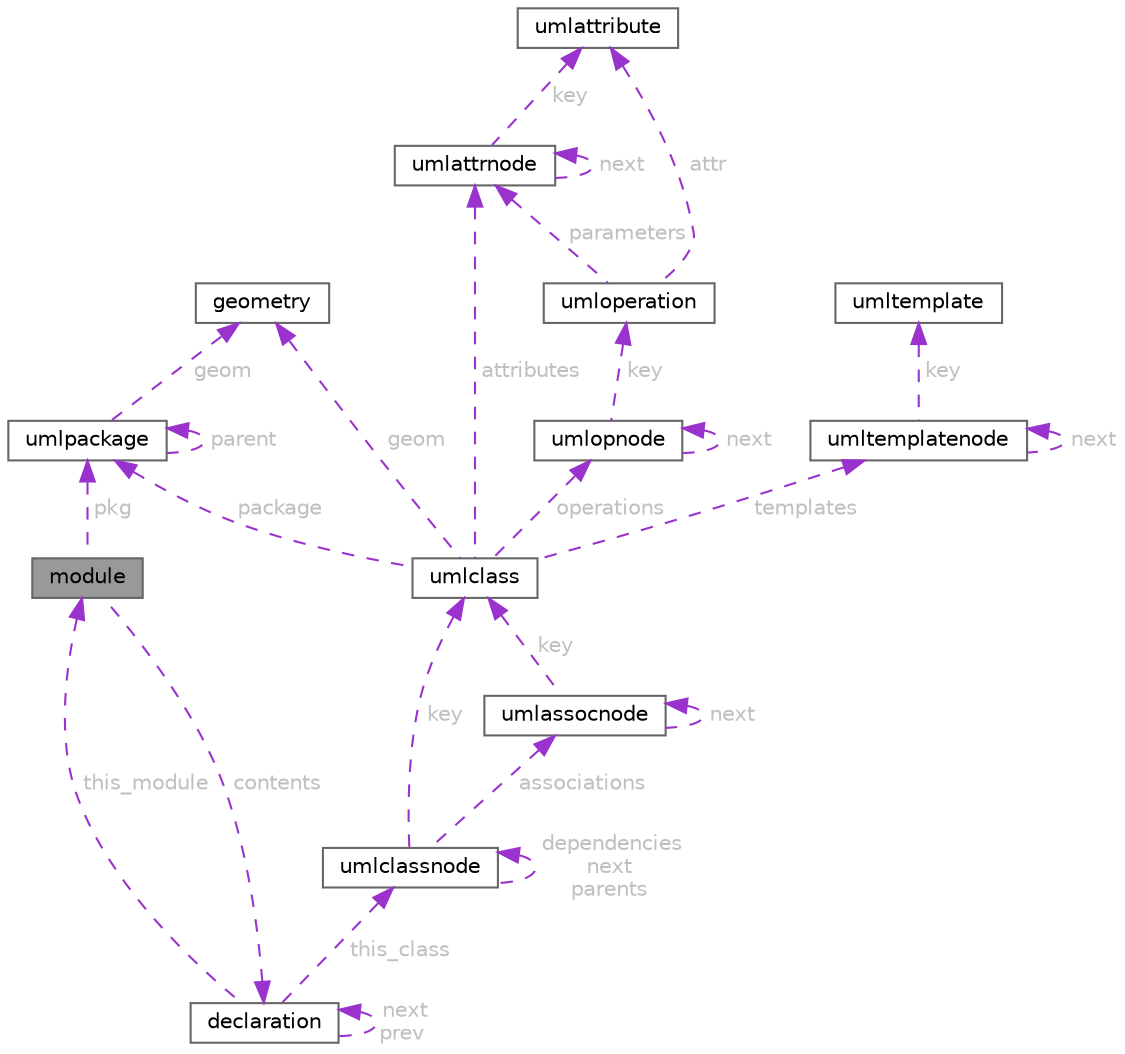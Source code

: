 digraph "module"
{
 // LATEX_PDF_SIZE
  bgcolor="transparent";
  edge [fontname=Helvetica,fontsize=10,labelfontname=Helvetica,labelfontsize=10];
  node [fontname=Helvetica,fontsize=10,shape=box,height=0.2,width=0.4];
  Node1 [label="module",height=0.2,width=0.4,color="gray40", fillcolor="grey60", style="filled", fontcolor="black",tooltip=" "];
  Node2 -> Node1 [dir="back",color="darkorchid3",style="dashed",label=" pkg",fontcolor="grey" ];
  Node2 [label="umlpackage",height=0.2,width=0.4,color="gray40", fillcolor="white", style="filled",URL="$structumlpackage.html",tooltip=" "];
  Node3 -> Node2 [dir="back",color="darkorchid3",style="dashed",label=" geom",fontcolor="grey" ];
  Node3 [label="geometry",height=0.2,width=0.4,color="gray40", fillcolor="white", style="filled",URL="$structgeometry.html",tooltip=" "];
  Node2 -> Node2 [dir="back",color="darkorchid3",style="dashed",label=" parent",fontcolor="grey" ];
  Node4 -> Node1 [dir="back",color="darkorchid3",style="dashed",label=" contents",fontcolor="grey" ];
  Node4 [label="declaration",height=0.2,width=0.4,color="gray40", fillcolor="white", style="filled",URL="$structdeclaration.html",tooltip=" "];
  Node1 -> Node4 [dir="back",color="darkorchid3",style="dashed",label=" this_module",fontcolor="grey" ];
  Node5 -> Node4 [dir="back",color="darkorchid3",style="dashed",label=" this_class",fontcolor="grey" ];
  Node5 [label="umlclassnode",height=0.2,width=0.4,color="gray40", fillcolor="white", style="filled",URL="$structumlclassnode.html",tooltip=" "];
  Node6 -> Node5 [dir="back",color="darkorchid3",style="dashed",label=" key",fontcolor="grey" ];
  Node6 [label="umlclass",height=0.2,width=0.4,color="gray40", fillcolor="white", style="filled",URL="$structumlclass.html",tooltip=" "];
  Node7 -> Node6 [dir="back",color="darkorchid3",style="dashed",label=" attributes",fontcolor="grey" ];
  Node7 [label="umlattrnode",height=0.2,width=0.4,color="gray40", fillcolor="white", style="filled",URL="$structumlattrnode.html",tooltip=" "];
  Node8 -> Node7 [dir="back",color="darkorchid3",style="dashed",label=" key",fontcolor="grey" ];
  Node8 [label="umlattribute",height=0.2,width=0.4,color="gray40", fillcolor="white", style="filled",URL="$structumlattribute.html",tooltip=" "];
  Node7 -> Node7 [dir="back",color="darkorchid3",style="dashed",label=" next",fontcolor="grey" ];
  Node9 -> Node6 [dir="back",color="darkorchid3",style="dashed",label=" operations",fontcolor="grey" ];
  Node9 [label="umlopnode",height=0.2,width=0.4,color="gray40", fillcolor="white", style="filled",URL="$structumlopnode.html",tooltip=" "];
  Node10 -> Node9 [dir="back",color="darkorchid3",style="dashed",label=" key",fontcolor="grey" ];
  Node10 [label="umloperation",height=0.2,width=0.4,color="gray40", fillcolor="white", style="filled",URL="$structumloperation.html",tooltip=" "];
  Node8 -> Node10 [dir="back",color="darkorchid3",style="dashed",label=" attr",fontcolor="grey" ];
  Node7 -> Node10 [dir="back",color="darkorchid3",style="dashed",label=" parameters",fontcolor="grey" ];
  Node9 -> Node9 [dir="back",color="darkorchid3",style="dashed",label=" next",fontcolor="grey" ];
  Node11 -> Node6 [dir="back",color="darkorchid3",style="dashed",label=" templates",fontcolor="grey" ];
  Node11 [label="umltemplatenode",height=0.2,width=0.4,color="gray40", fillcolor="white", style="filled",URL="$structumltemplatenode.html",tooltip=" "];
  Node12 -> Node11 [dir="back",color="darkorchid3",style="dashed",label=" key",fontcolor="grey" ];
  Node12 [label="umltemplate",height=0.2,width=0.4,color="gray40", fillcolor="white", style="filled",URL="$structumltemplate.html",tooltip=" "];
  Node11 -> Node11 [dir="back",color="darkorchid3",style="dashed",label=" next",fontcolor="grey" ];
  Node2 -> Node6 [dir="back",color="darkorchid3",style="dashed",label=" package",fontcolor="grey" ];
  Node3 -> Node6 [dir="back",color="darkorchid3",style="dashed",label=" geom",fontcolor="grey" ];
  Node5 -> Node5 [dir="back",color="darkorchid3",style="dashed",label=" dependencies\nnext\nparents",fontcolor="grey" ];
  Node13 -> Node5 [dir="back",color="darkorchid3",style="dashed",label=" associations",fontcolor="grey" ];
  Node13 [label="umlassocnode",height=0.2,width=0.4,color="gray40", fillcolor="white", style="filled",URL="$structumlassocnode.html",tooltip=" "];
  Node6 -> Node13 [dir="back",color="darkorchid3",style="dashed",label=" key",fontcolor="grey" ];
  Node13 -> Node13 [dir="back",color="darkorchid3",style="dashed",label=" next",fontcolor="grey" ];
  Node4 -> Node4 [dir="back",color="darkorchid3",style="dashed",label=" next\nprev",fontcolor="grey" ];
}
